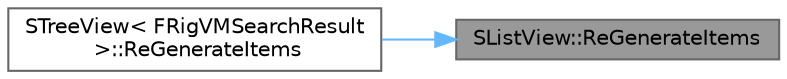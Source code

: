 digraph "SListView::ReGenerateItems"
{
 // INTERACTIVE_SVG=YES
 // LATEX_PDF_SIZE
  bgcolor="transparent";
  edge [fontname=Helvetica,fontsize=10,labelfontname=Helvetica,labelfontsize=10];
  node [fontname=Helvetica,fontsize=10,shape=box,height=0.2,width=0.4];
  rankdir="RL";
  Node1 [id="Node000001",label="SListView::ReGenerateItems",height=0.2,width=0.4,color="gray40", fillcolor="grey60", style="filled", fontcolor="black",tooltip="Update generate Widgets for Items as needed and clean up any Widgets that are no longer needed."];
  Node1 -> Node2 [id="edge1_Node000001_Node000002",dir="back",color="steelblue1",style="solid",tooltip=" "];
  Node2 [id="Node000002",label="STreeView\< FRigVMSearchResult\l \>::ReGenerateItems",height=0.2,width=0.4,color="grey40", fillcolor="white", style="filled",URL="$de/d1d/classSTreeView.html#a4999fedbca2774f98457db4c079b98f6",tooltip=" "];
}

